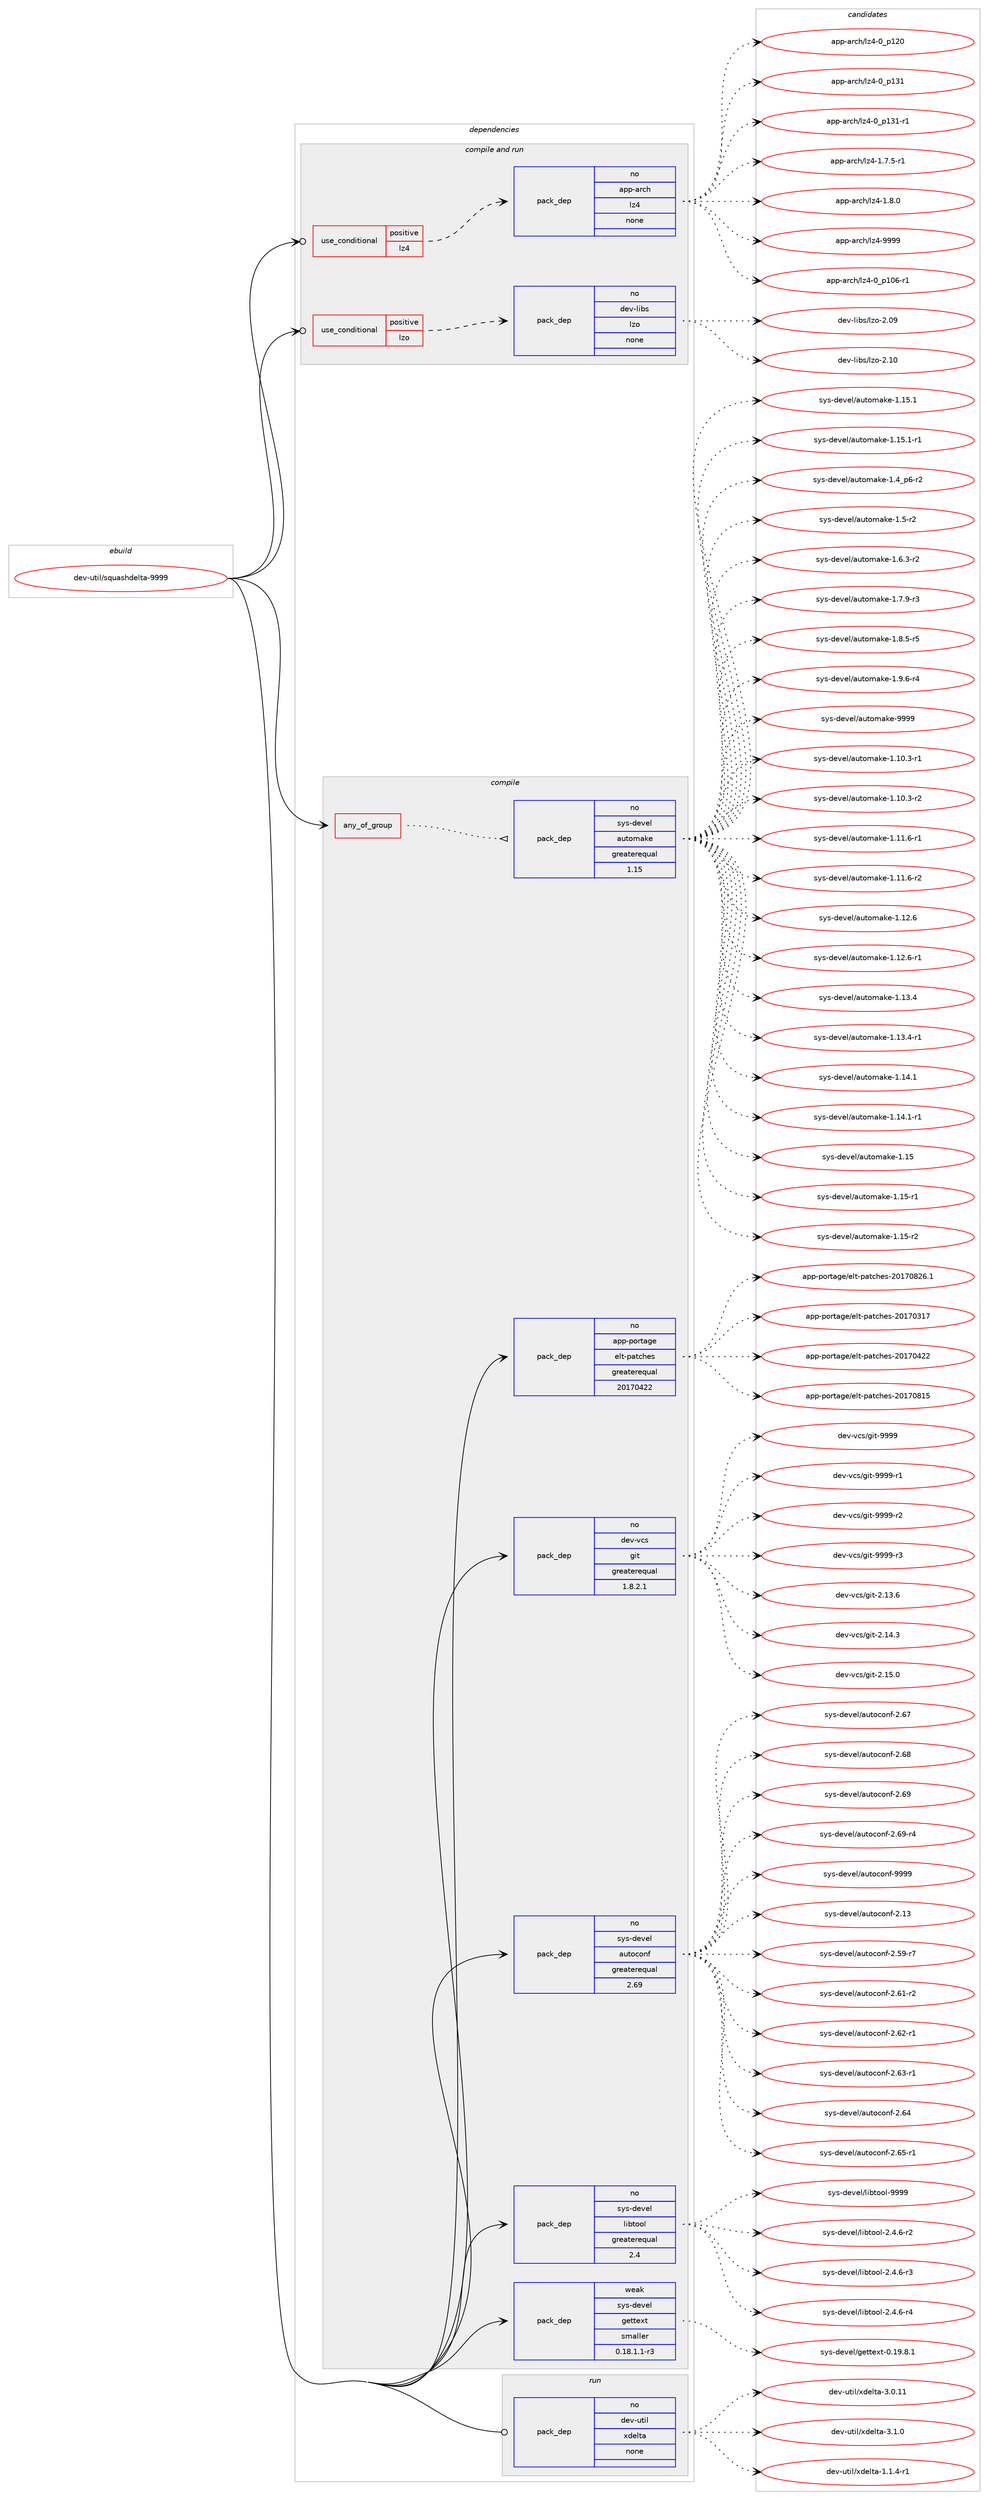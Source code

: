 digraph prolog {

# *************
# Graph options
# *************

newrank=true;
concentrate=true;
compound=true;
graph [rankdir=LR,fontname=Helvetica,fontsize=10,ranksep=1.5];#, ranksep=2.5, nodesep=0.2];
edge  [arrowhead=vee];
node  [fontname=Helvetica,fontsize=10];

# **********
# The ebuild
# **********

subgraph cluster_leftcol {
color=gray;
rank=same;
label=<<i>ebuild</i>>;
id [label="dev-util/squashdelta-9999", color=red, width=4, href="../dev-util/squashdelta-9999.svg"];
}

# ****************
# The dependencies
# ****************

subgraph cluster_midcol {
color=gray;
label=<<i>dependencies</i>>;
subgraph cluster_compile {
fillcolor="#eeeeee";
style=filled;
label=<<i>compile</i>>;
subgraph any4241 {
dependency288816 [label=<<TABLE BORDER="0" CELLBORDER="1" CELLSPACING="0" CELLPADDING="4"><TR><TD CELLPADDING="10">any_of_group</TD></TR></TABLE>>, shape=none, color=red];subgraph pack205731 {
dependency288817 [label=<<TABLE BORDER="0" CELLBORDER="1" CELLSPACING="0" CELLPADDING="4" WIDTH="220"><TR><TD ROWSPAN="6" CELLPADDING="30">pack_dep</TD></TR><TR><TD WIDTH="110">no</TD></TR><TR><TD>sys-devel</TD></TR><TR><TD>automake</TD></TR><TR><TD>greaterequal</TD></TR><TR><TD>1.15</TD></TR></TABLE>>, shape=none, color=blue];
}
dependency288816:e -> dependency288817:w [weight=20,style="dotted",arrowhead="oinv"];
}
id:e -> dependency288816:w [weight=20,style="solid",arrowhead="vee"];
subgraph pack205732 {
dependency288818 [label=<<TABLE BORDER="0" CELLBORDER="1" CELLSPACING="0" CELLPADDING="4" WIDTH="220"><TR><TD ROWSPAN="6" CELLPADDING="30">pack_dep</TD></TR><TR><TD WIDTH="110">no</TD></TR><TR><TD>app-portage</TD></TR><TR><TD>elt-patches</TD></TR><TR><TD>greaterequal</TD></TR><TR><TD>20170422</TD></TR></TABLE>>, shape=none, color=blue];
}
id:e -> dependency288818:w [weight=20,style="solid",arrowhead="vee"];
subgraph pack205733 {
dependency288819 [label=<<TABLE BORDER="0" CELLBORDER="1" CELLSPACING="0" CELLPADDING="4" WIDTH="220"><TR><TD ROWSPAN="6" CELLPADDING="30">pack_dep</TD></TR><TR><TD WIDTH="110">no</TD></TR><TR><TD>dev-vcs</TD></TR><TR><TD>git</TD></TR><TR><TD>greaterequal</TD></TR><TR><TD>1.8.2.1</TD></TR></TABLE>>, shape=none, color=blue];
}
id:e -> dependency288819:w [weight=20,style="solid",arrowhead="vee"];
subgraph pack205734 {
dependency288820 [label=<<TABLE BORDER="0" CELLBORDER="1" CELLSPACING="0" CELLPADDING="4" WIDTH="220"><TR><TD ROWSPAN="6" CELLPADDING="30">pack_dep</TD></TR><TR><TD WIDTH="110">no</TD></TR><TR><TD>sys-devel</TD></TR><TR><TD>autoconf</TD></TR><TR><TD>greaterequal</TD></TR><TR><TD>2.69</TD></TR></TABLE>>, shape=none, color=blue];
}
id:e -> dependency288820:w [weight=20,style="solid",arrowhead="vee"];
subgraph pack205735 {
dependency288821 [label=<<TABLE BORDER="0" CELLBORDER="1" CELLSPACING="0" CELLPADDING="4" WIDTH="220"><TR><TD ROWSPAN="6" CELLPADDING="30">pack_dep</TD></TR><TR><TD WIDTH="110">no</TD></TR><TR><TD>sys-devel</TD></TR><TR><TD>libtool</TD></TR><TR><TD>greaterequal</TD></TR><TR><TD>2.4</TD></TR></TABLE>>, shape=none, color=blue];
}
id:e -> dependency288821:w [weight=20,style="solid",arrowhead="vee"];
subgraph pack205736 {
dependency288822 [label=<<TABLE BORDER="0" CELLBORDER="1" CELLSPACING="0" CELLPADDING="4" WIDTH="220"><TR><TD ROWSPAN="6" CELLPADDING="30">pack_dep</TD></TR><TR><TD WIDTH="110">weak</TD></TR><TR><TD>sys-devel</TD></TR><TR><TD>gettext</TD></TR><TR><TD>smaller</TD></TR><TR><TD>0.18.1.1-r3</TD></TR></TABLE>>, shape=none, color=blue];
}
id:e -> dependency288822:w [weight=20,style="solid",arrowhead="vee"];
}
subgraph cluster_compileandrun {
fillcolor="#eeeeee";
style=filled;
label=<<i>compile and run</i>>;
subgraph cond78792 {
dependency288823 [label=<<TABLE BORDER="0" CELLBORDER="1" CELLSPACING="0" CELLPADDING="4"><TR><TD ROWSPAN="3" CELLPADDING="10">use_conditional</TD></TR><TR><TD>positive</TD></TR><TR><TD>lz4</TD></TR></TABLE>>, shape=none, color=red];
subgraph pack205737 {
dependency288824 [label=<<TABLE BORDER="0" CELLBORDER="1" CELLSPACING="0" CELLPADDING="4" WIDTH="220"><TR><TD ROWSPAN="6" CELLPADDING="30">pack_dep</TD></TR><TR><TD WIDTH="110">no</TD></TR><TR><TD>app-arch</TD></TR><TR><TD>lz4</TD></TR><TR><TD>none</TD></TR><TR><TD></TD></TR></TABLE>>, shape=none, color=blue];
}
dependency288823:e -> dependency288824:w [weight=20,style="dashed",arrowhead="vee"];
}
id:e -> dependency288823:w [weight=20,style="solid",arrowhead="odotvee"];
subgraph cond78793 {
dependency288825 [label=<<TABLE BORDER="0" CELLBORDER="1" CELLSPACING="0" CELLPADDING="4"><TR><TD ROWSPAN="3" CELLPADDING="10">use_conditional</TD></TR><TR><TD>positive</TD></TR><TR><TD>lzo</TD></TR></TABLE>>, shape=none, color=red];
subgraph pack205738 {
dependency288826 [label=<<TABLE BORDER="0" CELLBORDER="1" CELLSPACING="0" CELLPADDING="4" WIDTH="220"><TR><TD ROWSPAN="6" CELLPADDING="30">pack_dep</TD></TR><TR><TD WIDTH="110">no</TD></TR><TR><TD>dev-libs</TD></TR><TR><TD>lzo</TD></TR><TR><TD>none</TD></TR><TR><TD></TD></TR></TABLE>>, shape=none, color=blue];
}
dependency288825:e -> dependency288826:w [weight=20,style="dashed",arrowhead="vee"];
}
id:e -> dependency288825:w [weight=20,style="solid",arrowhead="odotvee"];
}
subgraph cluster_run {
fillcolor="#eeeeee";
style=filled;
label=<<i>run</i>>;
subgraph pack205739 {
dependency288827 [label=<<TABLE BORDER="0" CELLBORDER="1" CELLSPACING="0" CELLPADDING="4" WIDTH="220"><TR><TD ROWSPAN="6" CELLPADDING="30">pack_dep</TD></TR><TR><TD WIDTH="110">no</TD></TR><TR><TD>dev-util</TD></TR><TR><TD>xdelta</TD></TR><TR><TD>none</TD></TR><TR><TD></TD></TR></TABLE>>, shape=none, color=blue];
}
id:e -> dependency288827:w [weight=20,style="solid",arrowhead="odot"];
}
}

# **************
# The candidates
# **************

subgraph cluster_choices {
rank=same;
color=gray;
label=<<i>candidates</i>>;

subgraph choice205731 {
color=black;
nodesep=1;
choice11512111545100101118101108479711711611110997107101454946494846514511449 [label="sys-devel/automake-1.10.3-r1", color=red, width=4,href="../sys-devel/automake-1.10.3-r1.svg"];
choice11512111545100101118101108479711711611110997107101454946494846514511450 [label="sys-devel/automake-1.10.3-r2", color=red, width=4,href="../sys-devel/automake-1.10.3-r2.svg"];
choice11512111545100101118101108479711711611110997107101454946494946544511449 [label="sys-devel/automake-1.11.6-r1", color=red, width=4,href="../sys-devel/automake-1.11.6-r1.svg"];
choice11512111545100101118101108479711711611110997107101454946494946544511450 [label="sys-devel/automake-1.11.6-r2", color=red, width=4,href="../sys-devel/automake-1.11.6-r2.svg"];
choice1151211154510010111810110847971171161111099710710145494649504654 [label="sys-devel/automake-1.12.6", color=red, width=4,href="../sys-devel/automake-1.12.6.svg"];
choice11512111545100101118101108479711711611110997107101454946495046544511449 [label="sys-devel/automake-1.12.6-r1", color=red, width=4,href="../sys-devel/automake-1.12.6-r1.svg"];
choice1151211154510010111810110847971171161111099710710145494649514652 [label="sys-devel/automake-1.13.4", color=red, width=4,href="../sys-devel/automake-1.13.4.svg"];
choice11512111545100101118101108479711711611110997107101454946495146524511449 [label="sys-devel/automake-1.13.4-r1", color=red, width=4,href="../sys-devel/automake-1.13.4-r1.svg"];
choice1151211154510010111810110847971171161111099710710145494649524649 [label="sys-devel/automake-1.14.1", color=red, width=4,href="../sys-devel/automake-1.14.1.svg"];
choice11512111545100101118101108479711711611110997107101454946495246494511449 [label="sys-devel/automake-1.14.1-r1", color=red, width=4,href="../sys-devel/automake-1.14.1-r1.svg"];
choice115121115451001011181011084797117116111109971071014549464953 [label="sys-devel/automake-1.15", color=red, width=4,href="../sys-devel/automake-1.15.svg"];
choice1151211154510010111810110847971171161111099710710145494649534511449 [label="sys-devel/automake-1.15-r1", color=red, width=4,href="../sys-devel/automake-1.15-r1.svg"];
choice1151211154510010111810110847971171161111099710710145494649534511450 [label="sys-devel/automake-1.15-r2", color=red, width=4,href="../sys-devel/automake-1.15-r2.svg"];
choice1151211154510010111810110847971171161111099710710145494649534649 [label="sys-devel/automake-1.15.1", color=red, width=4,href="../sys-devel/automake-1.15.1.svg"];
choice11512111545100101118101108479711711611110997107101454946495346494511449 [label="sys-devel/automake-1.15.1-r1", color=red, width=4,href="../sys-devel/automake-1.15.1-r1.svg"];
choice115121115451001011181011084797117116111109971071014549465295112544511450 [label="sys-devel/automake-1.4_p6-r2", color=red, width=4,href="../sys-devel/automake-1.4_p6-r2.svg"];
choice11512111545100101118101108479711711611110997107101454946534511450 [label="sys-devel/automake-1.5-r2", color=red, width=4,href="../sys-devel/automake-1.5-r2.svg"];
choice115121115451001011181011084797117116111109971071014549465446514511450 [label="sys-devel/automake-1.6.3-r2", color=red, width=4,href="../sys-devel/automake-1.6.3-r2.svg"];
choice115121115451001011181011084797117116111109971071014549465546574511451 [label="sys-devel/automake-1.7.9-r3", color=red, width=4,href="../sys-devel/automake-1.7.9-r3.svg"];
choice115121115451001011181011084797117116111109971071014549465646534511453 [label="sys-devel/automake-1.8.5-r5", color=red, width=4,href="../sys-devel/automake-1.8.5-r5.svg"];
choice115121115451001011181011084797117116111109971071014549465746544511452 [label="sys-devel/automake-1.9.6-r4", color=red, width=4,href="../sys-devel/automake-1.9.6-r4.svg"];
choice115121115451001011181011084797117116111109971071014557575757 [label="sys-devel/automake-9999", color=red, width=4,href="../sys-devel/automake-9999.svg"];
dependency288817:e -> choice11512111545100101118101108479711711611110997107101454946494846514511449:w [style=dotted,weight="100"];
dependency288817:e -> choice11512111545100101118101108479711711611110997107101454946494846514511450:w [style=dotted,weight="100"];
dependency288817:e -> choice11512111545100101118101108479711711611110997107101454946494946544511449:w [style=dotted,weight="100"];
dependency288817:e -> choice11512111545100101118101108479711711611110997107101454946494946544511450:w [style=dotted,weight="100"];
dependency288817:e -> choice1151211154510010111810110847971171161111099710710145494649504654:w [style=dotted,weight="100"];
dependency288817:e -> choice11512111545100101118101108479711711611110997107101454946495046544511449:w [style=dotted,weight="100"];
dependency288817:e -> choice1151211154510010111810110847971171161111099710710145494649514652:w [style=dotted,weight="100"];
dependency288817:e -> choice11512111545100101118101108479711711611110997107101454946495146524511449:w [style=dotted,weight="100"];
dependency288817:e -> choice1151211154510010111810110847971171161111099710710145494649524649:w [style=dotted,weight="100"];
dependency288817:e -> choice11512111545100101118101108479711711611110997107101454946495246494511449:w [style=dotted,weight="100"];
dependency288817:e -> choice115121115451001011181011084797117116111109971071014549464953:w [style=dotted,weight="100"];
dependency288817:e -> choice1151211154510010111810110847971171161111099710710145494649534511449:w [style=dotted,weight="100"];
dependency288817:e -> choice1151211154510010111810110847971171161111099710710145494649534511450:w [style=dotted,weight="100"];
dependency288817:e -> choice1151211154510010111810110847971171161111099710710145494649534649:w [style=dotted,weight="100"];
dependency288817:e -> choice11512111545100101118101108479711711611110997107101454946495346494511449:w [style=dotted,weight="100"];
dependency288817:e -> choice115121115451001011181011084797117116111109971071014549465295112544511450:w [style=dotted,weight="100"];
dependency288817:e -> choice11512111545100101118101108479711711611110997107101454946534511450:w [style=dotted,weight="100"];
dependency288817:e -> choice115121115451001011181011084797117116111109971071014549465446514511450:w [style=dotted,weight="100"];
dependency288817:e -> choice115121115451001011181011084797117116111109971071014549465546574511451:w [style=dotted,weight="100"];
dependency288817:e -> choice115121115451001011181011084797117116111109971071014549465646534511453:w [style=dotted,weight="100"];
dependency288817:e -> choice115121115451001011181011084797117116111109971071014549465746544511452:w [style=dotted,weight="100"];
dependency288817:e -> choice115121115451001011181011084797117116111109971071014557575757:w [style=dotted,weight="100"];
}
subgraph choice205732 {
color=black;
nodesep=1;
choice97112112451121111141169710310147101108116451129711699104101115455048495548514955 [label="app-portage/elt-patches-20170317", color=red, width=4,href="../app-portage/elt-patches-20170317.svg"];
choice97112112451121111141169710310147101108116451129711699104101115455048495548525050 [label="app-portage/elt-patches-20170422", color=red, width=4,href="../app-portage/elt-patches-20170422.svg"];
choice97112112451121111141169710310147101108116451129711699104101115455048495548564953 [label="app-portage/elt-patches-20170815", color=red, width=4,href="../app-portage/elt-patches-20170815.svg"];
choice971121124511211111411697103101471011081164511297116991041011154550484955485650544649 [label="app-portage/elt-patches-20170826.1", color=red, width=4,href="../app-portage/elt-patches-20170826.1.svg"];
dependency288818:e -> choice97112112451121111141169710310147101108116451129711699104101115455048495548514955:w [style=dotted,weight="100"];
dependency288818:e -> choice97112112451121111141169710310147101108116451129711699104101115455048495548525050:w [style=dotted,weight="100"];
dependency288818:e -> choice97112112451121111141169710310147101108116451129711699104101115455048495548564953:w [style=dotted,weight="100"];
dependency288818:e -> choice971121124511211111411697103101471011081164511297116991041011154550484955485650544649:w [style=dotted,weight="100"];
}
subgraph choice205733 {
color=black;
nodesep=1;
choice10010111845118991154710310511645504649514654 [label="dev-vcs/git-2.13.6", color=red, width=4,href="../dev-vcs/git-2.13.6.svg"];
choice10010111845118991154710310511645504649524651 [label="dev-vcs/git-2.14.3", color=red, width=4,href="../dev-vcs/git-2.14.3.svg"];
choice10010111845118991154710310511645504649534648 [label="dev-vcs/git-2.15.0", color=red, width=4,href="../dev-vcs/git-2.15.0.svg"];
choice1001011184511899115471031051164557575757 [label="dev-vcs/git-9999", color=red, width=4,href="../dev-vcs/git-9999.svg"];
choice10010111845118991154710310511645575757574511449 [label="dev-vcs/git-9999-r1", color=red, width=4,href="../dev-vcs/git-9999-r1.svg"];
choice10010111845118991154710310511645575757574511450 [label="dev-vcs/git-9999-r2", color=red, width=4,href="../dev-vcs/git-9999-r2.svg"];
choice10010111845118991154710310511645575757574511451 [label="dev-vcs/git-9999-r3", color=red, width=4,href="../dev-vcs/git-9999-r3.svg"];
dependency288819:e -> choice10010111845118991154710310511645504649514654:w [style=dotted,weight="100"];
dependency288819:e -> choice10010111845118991154710310511645504649524651:w [style=dotted,weight="100"];
dependency288819:e -> choice10010111845118991154710310511645504649534648:w [style=dotted,weight="100"];
dependency288819:e -> choice1001011184511899115471031051164557575757:w [style=dotted,weight="100"];
dependency288819:e -> choice10010111845118991154710310511645575757574511449:w [style=dotted,weight="100"];
dependency288819:e -> choice10010111845118991154710310511645575757574511450:w [style=dotted,weight="100"];
dependency288819:e -> choice10010111845118991154710310511645575757574511451:w [style=dotted,weight="100"];
}
subgraph choice205734 {
color=black;
nodesep=1;
choice115121115451001011181011084797117116111991111101024550464951 [label="sys-devel/autoconf-2.13", color=red, width=4,href="../sys-devel/autoconf-2.13.svg"];
choice1151211154510010111810110847971171161119911111010245504653574511455 [label="sys-devel/autoconf-2.59-r7", color=red, width=4,href="../sys-devel/autoconf-2.59-r7.svg"];
choice1151211154510010111810110847971171161119911111010245504654494511450 [label="sys-devel/autoconf-2.61-r2", color=red, width=4,href="../sys-devel/autoconf-2.61-r2.svg"];
choice1151211154510010111810110847971171161119911111010245504654504511449 [label="sys-devel/autoconf-2.62-r1", color=red, width=4,href="../sys-devel/autoconf-2.62-r1.svg"];
choice1151211154510010111810110847971171161119911111010245504654514511449 [label="sys-devel/autoconf-2.63-r1", color=red, width=4,href="../sys-devel/autoconf-2.63-r1.svg"];
choice115121115451001011181011084797117116111991111101024550465452 [label="sys-devel/autoconf-2.64", color=red, width=4,href="../sys-devel/autoconf-2.64.svg"];
choice1151211154510010111810110847971171161119911111010245504654534511449 [label="sys-devel/autoconf-2.65-r1", color=red, width=4,href="../sys-devel/autoconf-2.65-r1.svg"];
choice115121115451001011181011084797117116111991111101024550465455 [label="sys-devel/autoconf-2.67", color=red, width=4,href="../sys-devel/autoconf-2.67.svg"];
choice115121115451001011181011084797117116111991111101024550465456 [label="sys-devel/autoconf-2.68", color=red, width=4,href="../sys-devel/autoconf-2.68.svg"];
choice115121115451001011181011084797117116111991111101024550465457 [label="sys-devel/autoconf-2.69", color=red, width=4,href="../sys-devel/autoconf-2.69.svg"];
choice1151211154510010111810110847971171161119911111010245504654574511452 [label="sys-devel/autoconf-2.69-r4", color=red, width=4,href="../sys-devel/autoconf-2.69-r4.svg"];
choice115121115451001011181011084797117116111991111101024557575757 [label="sys-devel/autoconf-9999", color=red, width=4,href="../sys-devel/autoconf-9999.svg"];
dependency288820:e -> choice115121115451001011181011084797117116111991111101024550464951:w [style=dotted,weight="100"];
dependency288820:e -> choice1151211154510010111810110847971171161119911111010245504653574511455:w [style=dotted,weight="100"];
dependency288820:e -> choice1151211154510010111810110847971171161119911111010245504654494511450:w [style=dotted,weight="100"];
dependency288820:e -> choice1151211154510010111810110847971171161119911111010245504654504511449:w [style=dotted,weight="100"];
dependency288820:e -> choice1151211154510010111810110847971171161119911111010245504654514511449:w [style=dotted,weight="100"];
dependency288820:e -> choice115121115451001011181011084797117116111991111101024550465452:w [style=dotted,weight="100"];
dependency288820:e -> choice1151211154510010111810110847971171161119911111010245504654534511449:w [style=dotted,weight="100"];
dependency288820:e -> choice115121115451001011181011084797117116111991111101024550465455:w [style=dotted,weight="100"];
dependency288820:e -> choice115121115451001011181011084797117116111991111101024550465456:w [style=dotted,weight="100"];
dependency288820:e -> choice115121115451001011181011084797117116111991111101024550465457:w [style=dotted,weight="100"];
dependency288820:e -> choice1151211154510010111810110847971171161119911111010245504654574511452:w [style=dotted,weight="100"];
dependency288820:e -> choice115121115451001011181011084797117116111991111101024557575757:w [style=dotted,weight="100"];
}
subgraph choice205735 {
color=black;
nodesep=1;
choice1151211154510010111810110847108105981161111111084550465246544511450 [label="sys-devel/libtool-2.4.6-r2", color=red, width=4,href="../sys-devel/libtool-2.4.6-r2.svg"];
choice1151211154510010111810110847108105981161111111084550465246544511451 [label="sys-devel/libtool-2.4.6-r3", color=red, width=4,href="../sys-devel/libtool-2.4.6-r3.svg"];
choice1151211154510010111810110847108105981161111111084550465246544511452 [label="sys-devel/libtool-2.4.6-r4", color=red, width=4,href="../sys-devel/libtool-2.4.6-r4.svg"];
choice1151211154510010111810110847108105981161111111084557575757 [label="sys-devel/libtool-9999", color=red, width=4,href="../sys-devel/libtool-9999.svg"];
dependency288821:e -> choice1151211154510010111810110847108105981161111111084550465246544511450:w [style=dotted,weight="100"];
dependency288821:e -> choice1151211154510010111810110847108105981161111111084550465246544511451:w [style=dotted,weight="100"];
dependency288821:e -> choice1151211154510010111810110847108105981161111111084550465246544511452:w [style=dotted,weight="100"];
dependency288821:e -> choice1151211154510010111810110847108105981161111111084557575757:w [style=dotted,weight="100"];
}
subgraph choice205736 {
color=black;
nodesep=1;
choice1151211154510010111810110847103101116116101120116454846495746564649 [label="sys-devel/gettext-0.19.8.1", color=red, width=4,href="../sys-devel/gettext-0.19.8.1.svg"];
dependency288822:e -> choice1151211154510010111810110847103101116116101120116454846495746564649:w [style=dotted,weight="100"];
}
subgraph choice205737 {
color=black;
nodesep=1;
choice9711211245971149910447108122524548951124948544511449 [label="app-arch/lz4-0_p106-r1", color=red, width=4,href="../app-arch/lz4-0_p106-r1.svg"];
choice971121124597114991044710812252454895112495048 [label="app-arch/lz4-0_p120", color=red, width=4,href="../app-arch/lz4-0_p120.svg"];
choice971121124597114991044710812252454895112495149 [label="app-arch/lz4-0_p131", color=red, width=4,href="../app-arch/lz4-0_p131.svg"];
choice9711211245971149910447108122524548951124951494511449 [label="app-arch/lz4-0_p131-r1", color=red, width=4,href="../app-arch/lz4-0_p131-r1.svg"];
choice9711211245971149910447108122524549465546534511449 [label="app-arch/lz4-1.7.5-r1", color=red, width=4,href="../app-arch/lz4-1.7.5-r1.svg"];
choice971121124597114991044710812252454946564648 [label="app-arch/lz4-1.8.0", color=red, width=4,href="../app-arch/lz4-1.8.0.svg"];
choice9711211245971149910447108122524557575757 [label="app-arch/lz4-9999", color=red, width=4,href="../app-arch/lz4-9999.svg"];
dependency288824:e -> choice9711211245971149910447108122524548951124948544511449:w [style=dotted,weight="100"];
dependency288824:e -> choice971121124597114991044710812252454895112495048:w [style=dotted,weight="100"];
dependency288824:e -> choice971121124597114991044710812252454895112495149:w [style=dotted,weight="100"];
dependency288824:e -> choice9711211245971149910447108122524548951124951494511449:w [style=dotted,weight="100"];
dependency288824:e -> choice9711211245971149910447108122524549465546534511449:w [style=dotted,weight="100"];
dependency288824:e -> choice971121124597114991044710812252454946564648:w [style=dotted,weight="100"];
dependency288824:e -> choice9711211245971149910447108122524557575757:w [style=dotted,weight="100"];
}
subgraph choice205738 {
color=black;
nodesep=1;
choice1001011184510810598115471081221114550464857 [label="dev-libs/lzo-2.09", color=red, width=4,href="../dev-libs/lzo-2.09.svg"];
choice1001011184510810598115471081221114550464948 [label="dev-libs/lzo-2.10", color=red, width=4,href="../dev-libs/lzo-2.10.svg"];
dependency288826:e -> choice1001011184510810598115471081221114550464857:w [style=dotted,weight="100"];
dependency288826:e -> choice1001011184510810598115471081221114550464948:w [style=dotted,weight="100"];
}
subgraph choice205739 {
color=black;
nodesep=1;
choice1001011184511711610510847120100101108116974549464946524511449 [label="dev-util/xdelta-1.1.4-r1", color=red, width=4,href="../dev-util/xdelta-1.1.4-r1.svg"];
choice10010111845117116105108471201001011081169745514648464949 [label="dev-util/xdelta-3.0.11", color=red, width=4,href="../dev-util/xdelta-3.0.11.svg"];
choice100101118451171161051084712010010110811697455146494648 [label="dev-util/xdelta-3.1.0", color=red, width=4,href="../dev-util/xdelta-3.1.0.svg"];
dependency288827:e -> choice1001011184511711610510847120100101108116974549464946524511449:w [style=dotted,weight="100"];
dependency288827:e -> choice10010111845117116105108471201001011081169745514648464949:w [style=dotted,weight="100"];
dependency288827:e -> choice100101118451171161051084712010010110811697455146494648:w [style=dotted,weight="100"];
}
}

}
